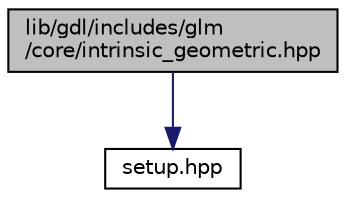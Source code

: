 digraph "lib/gdl/includes/glm/core/intrinsic_geometric.hpp"
{
  edge [fontname="Helvetica",fontsize="10",labelfontname="Helvetica",labelfontsize="10"];
  node [fontname="Helvetica",fontsize="10",shape=record];
  Node1 [label="lib/gdl/includes/glm\l/core/intrinsic_geometric.hpp",height=0.2,width=0.4,color="black", fillcolor="grey75", style="filled", fontcolor="black"];
  Node1 -> Node2 [color="midnightblue",fontsize="10",style="solid"];
  Node2 [label="setup.hpp",height=0.2,width=0.4,color="black", fillcolor="white", style="filled",URL="$setup_8hpp.html"];
}
